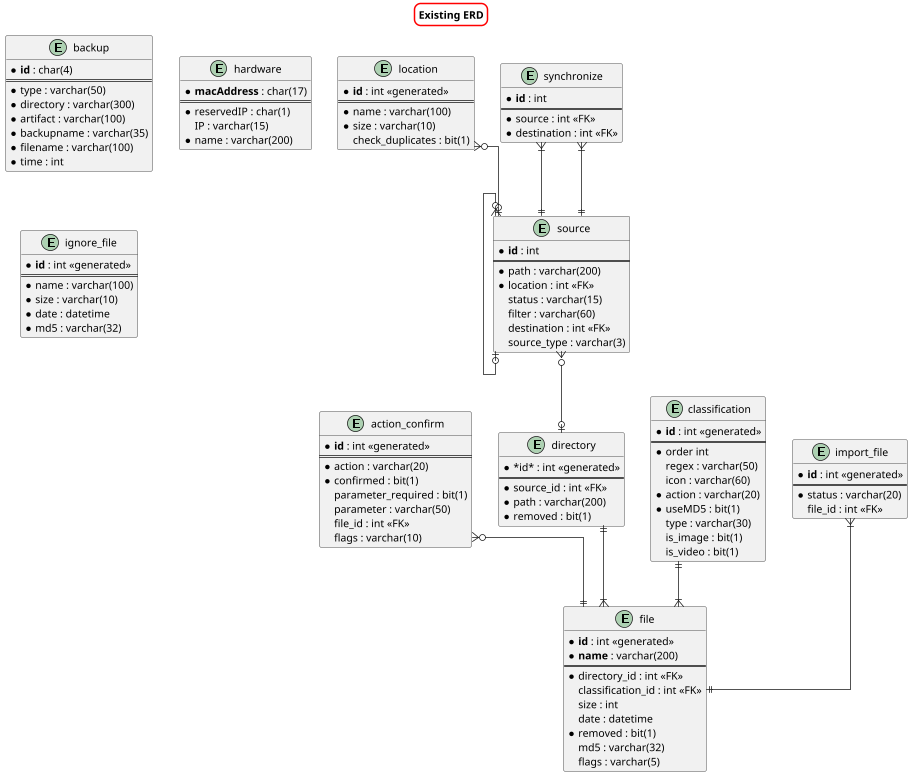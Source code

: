 @startuml
skinparam titleBorderRoundCorner 15
skinparam titleBorderThickness 2
skinparam titleBorderColor red
title Existing ERD
skinparam linetype ortho
scale 0.75

entity action_confirm {
   * **id** : int <<generated>>
   ==
   * action : varchar(20)
   * confirmed : bit(1)
   parameter_required : bit(1)
   parameter : varchar(50)
   file_id : int <<FK>>
   flags : varchar(10)
}

entity file {
   * **id** : int <<generated>>
   * **name** : varchar(200)
   ==
   * directory_id : int <<FK>>
   classification_id : int <<FK>>
   size : int
   date : datetime
   * removed : bit(1)
   md5 : varchar(32)
   flags : varchar(5)
}

entity directory {
  * *id* : int <<generated>>
  ==
  * source_id : int <<FK>>
  * path : varchar(200)
  * removed : bit(1)
}

entity classification {
  * **id** : int <<generated>>
  ==
  * order int
  regex : varchar(50)
  icon : varchar(60)
  * action : varchar(20)
  * useMD5 : bit(1)
  type : varchar(30)
  is_image : bit(1)
  is_video : bit(1)
}

entity backup {
  * **id** : char(4)
  ==
  * type : varchar(50)
  * directory : varchar(300)
  * artifact : varchar(100)
  * backupname : varchar(35)
  * filename : varchar(100)
  * time : int
}

entity hardware {
  * **macAddress** : char(17)
  ==
  * reservedIP : char(1)
  IP : varchar(15)
  * name : varchar(200)
}

entity ignore_file {
  * **id** : int <<generated>>
  ==
  * name : varchar(100)
  * size : varchar(10)
  * date : datetime
  * md5 : varchar(32)
}

entity import_file {
  * **id** : int <<generated>>
  ==
  * status : varchar(20)
  file_id : int <<FK>>
}

entity location {
  * **id** : int <<generated>>
  ==
  * name : varchar(100)
  * size : varchar(10)
  check_duplicates : bit(1)
}

entity source {
  * **id** : int
  ==
  * path : varchar(200)
  * location : int <<FK>>
  status : varchar(15)
  filter : varchar(60)
  destination : int <<FK>>
  source_type : varchar(3)
}

entity synchronize {
 * **id** : int
 ==
 * source : int <<FK>>
 * destination : int <<FK>>
}

action_confirm }o--|| file
directory ||--|{ file
classification ||--|{ file
import_file }|--|| file
synchronize }|--|| source
synchronize }|--|| source
source }o--o| source
location }o--o| source
source }o--o| directory
@enduml
